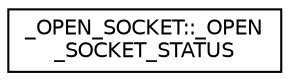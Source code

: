 digraph "Graphical Class Hierarchy"
{
  edge [fontname="Helvetica",fontsize="10",labelfontname="Helvetica",labelfontsize="10"];
  node [fontname="Helvetica",fontsize="10",shape=record];
  rankdir="LR";
  Node1 [label="_OPEN_SOCKET::_OPEN\l_SOCKET_STATUS",height=0.2,width=0.4,color="black", fillcolor="white", style="filled",URL="$union___o_p_e_n___s_o_c_k_e_t_1_1___o_p_e_n___s_o_c_k_e_t___s_t_a_t_u_s.html"];
}
